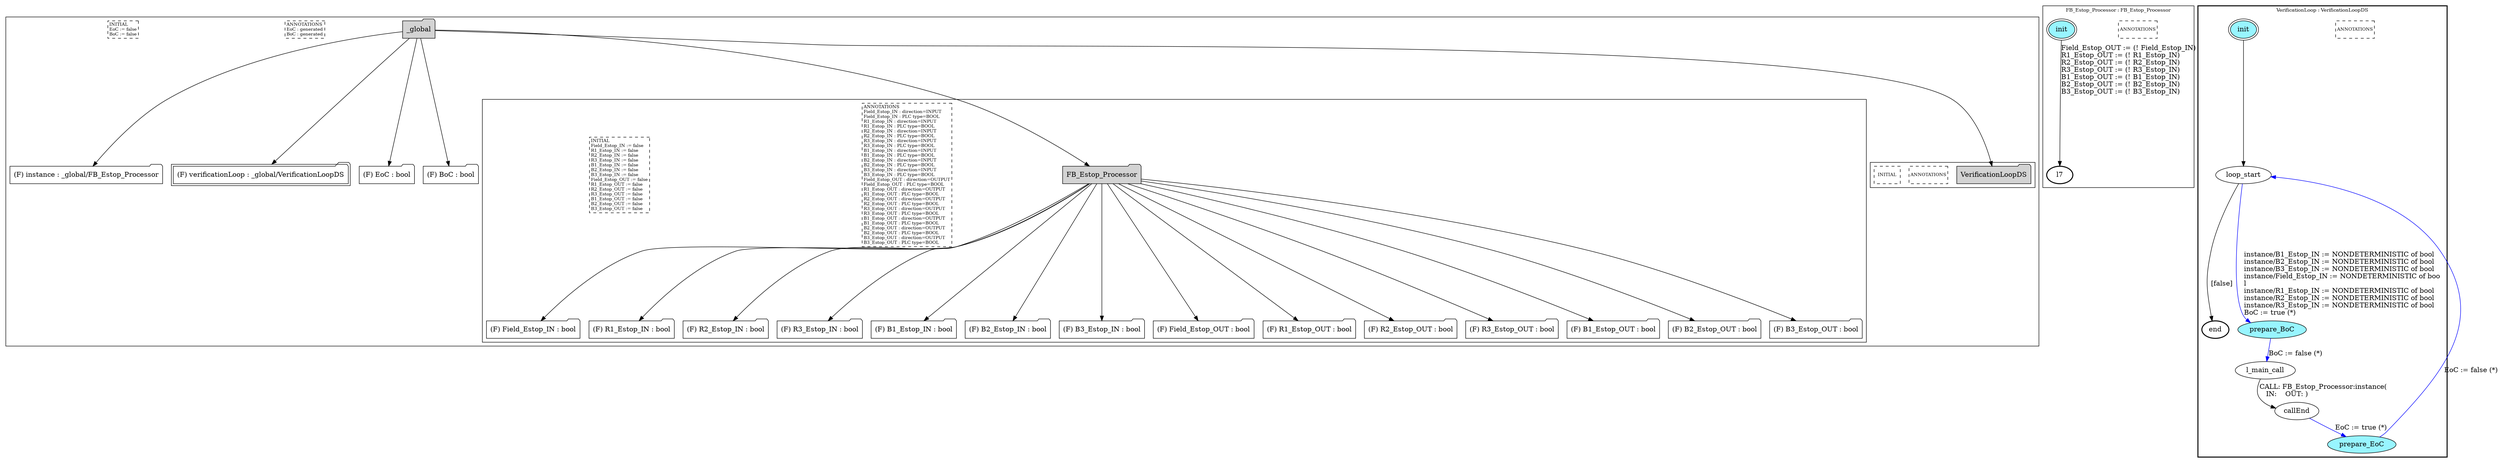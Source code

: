 digraph G {
	subgraph cluster__global363384509 {
		node [shape="folder", style="filled"];
		//label="_global";
		_global363384509 [label="_global"];
		_global363384509 -> instance1620216417;
		instance1620216417 [label = "(F) instance : _global/FB_Estop_Processor", fillcolor="white" ];
		_global363384509 -> verificationLoop1962189498;
		verificationLoop1962189498 [label = "(F) verificationLoop : _global/VerificationLoopDS", fillcolor="white" , peripheries=2];
		_global363384509 -> EoC649827042;
		EoC649827042 [label = "(F) EoC : bool", fillcolor="white" ];
		_global363384509 -> BoC962058379;
		BoC962058379 [label = "(F) BoC : bool", fillcolor="white" ];
		_global363384509 -> FB_Estop_Processor1064052579;
		subgraph cluster_FB_Estop_Processor1064052579 {
			node [shape="folder", style="filled"];
			//label="FB_Estop_Processor";
			FB_Estop_Processor1064052579 [label="FB_Estop_Processor"];
			FB_Estop_Processor1064052579 -> Field_Estop_IN2115555031;
			Field_Estop_IN2115555031 [label = "(F) Field_Estop_IN : bool", fillcolor="white" ];
			FB_Estop_Processor1064052579 -> R1_Estop_IN572225495;
			R1_Estop_IN572225495 [label = "(F) R1_Estop_IN : bool", fillcolor="white" ];
			FB_Estop_Processor1064052579 -> R2_Estop_IN2003188951;
			R2_Estop_IN2003188951 [label = "(F) R2_Estop_IN : bool", fillcolor="white" ];
			FB_Estop_Processor1064052579 -> R3_Estop_IN961178923;
			R3_Estop_IN961178923 [label = "(F) R3_Estop_IN : bool", fillcolor="white" ];
			FB_Estop_Processor1064052579 -> B1_Estop_IN1670053034;
			B1_Estop_IN1670053034 [label = "(F) B1_Estop_IN : bool", fillcolor="white" ];
			FB_Estop_Processor1064052579 -> B2_Estop_IN373197129;
			B2_Estop_IN373197129 [label = "(F) B2_Estop_IN : bool", fillcolor="white" ];
			FB_Estop_Processor1064052579 -> B3_Estop_IN1734263435;
			B3_Estop_IN1734263435 [label = "(F) B3_Estop_IN : bool", fillcolor="white" ];
			FB_Estop_Processor1064052579 -> Field_Estop_OUT469816326;
			Field_Estop_OUT469816326 [label = "(F) Field_Estop_OUT : bool", fillcolor="white" ];
			FB_Estop_Processor1064052579 -> R1_Estop_OUT472736752;
			R1_Estop_OUT472736752 [label = "(F) R1_Estop_OUT : bool", fillcolor="white" ];
			FB_Estop_Processor1064052579 -> R2_Estop_OUT1904600593;
			R2_Estop_OUT1904600593 [label = "(F) R2_Estop_OUT : bool", fillcolor="white" ];
			FB_Estop_Processor1064052579 -> R3_Estop_OUT1171097095;
			R3_Estop_OUT1171097095 [label = "(F) R3_Estop_OUT : bool", fillcolor="white" ];
			FB_Estop_Processor1064052579 -> B1_Estop_OUT26030311;
			B1_Estop_OUT26030311 [label = "(F) B1_Estop_OUT : bool", fillcolor="white" ];
			FB_Estop_Processor1064052579 -> B2_Estop_OUT1349536242;
			B2_Estop_OUT1349536242 [label = "(F) B2_Estop_OUT : bool", fillcolor="white" ];
			FB_Estop_Processor1064052579 -> B3_Estop_OUT800097023;
			B3_Estop_OUT800097023 [label = "(F) B3_Estop_OUT : bool", fillcolor="white" ];
			
			annotations_pseudonode_FB_Estop_Processor1064052579 [
				label="ANNOTATIONS\lField_Estop_IN : direction=INPUT\lField_Estop_IN : PLC type=BOOL\lR1_Estop_IN : direction=INPUT\lR1_Estop_IN : PLC type=BOOL\lR2_Estop_IN : direction=INPUT\lR2_Estop_IN : PLC type=BOOL\lR3_Estop_IN : direction=INPUT\lR3_Estop_IN : PLC type=BOOL\lB1_Estop_IN : direction=INPUT\lB1_Estop_IN : PLC type=BOOL\lB2_Estop_IN : direction=INPUT\lB2_Estop_IN : PLC type=BOOL\lB3_Estop_IN : direction=INPUT\lB3_Estop_IN : PLC type=BOOL\lField_Estop_OUT : direction=OUTPUT\lField_Estop_OUT : PLC type=BOOL\lR1_Estop_OUT : direction=OUTPUT\lR1_Estop_OUT : PLC type=BOOL\lR2_Estop_OUT : direction=OUTPUT\lR2_Estop_OUT : PLC type=BOOL\lR3_Estop_OUT : direction=OUTPUT\lR3_Estop_OUT : PLC type=BOOL\lB1_Estop_OUT : direction=OUTPUT\lB1_Estop_OUT : PLC type=BOOL\lB2_Estop_OUT : direction=OUTPUT\lB2_Estop_OUT : PLC type=BOOL\lB3_Estop_OUT : direction=OUTPUT\lB3_Estop_OUT : PLC type=BOOL\l",
				fontsize=9, margin="0.04,0.04", fillcolor="white", shape="rectangle", style="dashed"];
			initamt_pseudonode_FB_Estop_Processor1064052579 [
				label="INITIAL\lField_Estop_IN := false\lR1_Estop_IN := false\lR2_Estop_IN := false\lR3_Estop_IN := false\lB1_Estop_IN := false\lB2_Estop_IN := false\lB3_Estop_IN := false\lField_Estop_OUT := false\lR1_Estop_OUT := false\lR2_Estop_OUT := false\lR3_Estop_OUT := false\lB1_Estop_OUT := false\lB2_Estop_OUT := false\lB3_Estop_OUT := false\l",
				fontsize=9, margin="0.04,0.04", fillcolor="lightyellow", shape="rectangle", style="dashed"];
		}
		_global363384509 -> VerificationLoopDS1337659716;
		subgraph cluster_VerificationLoopDS1337659716 {
			node [shape="folder", style="filled"];
			//label="VerificationLoopDS";
			VerificationLoopDS1337659716 [label="VerificationLoopDS"];
			
			annotations_pseudonode_VerificationLoopDS1337659716 [
				label="ANNOTATIONS",
				fontsize=9, margin="0.04,0.04", fillcolor="white", shape="rectangle", style="dashed"];
			initamt_pseudonode_VerificationLoopDS1337659716 [
				label="INITIAL",
				fontsize=9, margin="0.04,0.04", fillcolor="lightyellow", shape="rectangle", style="dashed"];
		}
		
		annotations_pseudonode__global363384509 [
			label="ANNOTATIONS\lEoC : generated\lBoC : generated\l",
			fontsize=9, margin="0.04,0.04", fillcolor="white", shape="rectangle", style="dashed"];
		initamt_pseudonode__global363384509 [
			label="INITIAL\lEoC := false\lBoC := false\l",
			fontsize=9, margin="0.04,0.04", fillcolor="lightyellow", shape="rectangle", style="dashed"];
	}
	subgraph clusterFB_Estop_Processor {
		node [style="filled"];
		color="black";
		fontsize=10;
		ranksep=0.4;
		
		label="FB_Estop_Processor : FB_Estop_Processor";
		
		annotations_pseudonode_FB_Estop_Processor [
			label="ANNOTATIONS",
			fontsize=9, margin="0.04,0.04", fillcolor="white", shape="rectangle", style="dashed"];
		
		init_FB_Estop_Processor [label="init", color="black", fillcolor="cadetblue1", peripheries=2, shape="ellipse"];
		l7_FB_Estop_Processor [label="l7", color="black", fillcolor="white", style=bold, shape="ellipse"];
		init_FB_Estop_Processor -> l7_FB_Estop_Processor [color="black", label="Field_Estop_OUT := (! Field_Estop_IN)\lR1_Estop_OUT := (! R1_Estop_IN)\lR2_Estop_OUT := (! R2_Estop_IN)\lR3_Estop_OUT := (! R3_Estop_IN)\lB1_Estop_OUT := (! B1_Estop_IN)\lB2_Estop_OUT := (! B2_Estop_IN)\lB3_Estop_OUT := (! B3_Estop_IN)\l"];
	}
	subgraph clusterVerificationLoop {
		node [style="filled"];
		style=bold;
		color="black";
		fontsize=10;
		ranksep=0.4;
		
		label="VerificationLoop : VerificationLoopDS";
		
		annotations_pseudonode_VerificationLoop [
			label="ANNOTATIONS",
			fontsize=9, margin="0.04,0.04", fillcolor="white", shape="rectangle", style="dashed"];
		
		init_VerificationLoop [label="init", color="black", fillcolor="cadetblue1", peripheries=2, shape="ellipse"];
		end_VerificationLoop [label="end", color="black", fillcolor="cadetblue1", style=bold, shape="ellipse"];
		loop_start_VerificationLoop [label="loop_start", color="black", fillcolor="white", shape="ellipse"];
		prepare_BoC_VerificationLoop [label="prepare_BoC", color="black", fillcolor="cadetblue1", shape="ellipse"];
		l_main_call_VerificationLoop [label="l_main_call", color="black", fillcolor="white", shape="ellipse"];
		callEnd_VerificationLoop [label="callEnd", color="black", fillcolor="white", shape="ellipse"];
		prepare_EoC_VerificationLoop [label="prepare_EoC", color="black", fillcolor="cadetblue1", shape="ellipse"];
		init_VerificationLoop -> loop_start_VerificationLoop [color="black", label=""];
		loop_start_VerificationLoop -> prepare_BoC_VerificationLoop [color="blue", label="instance/B1_Estop_IN := NONDETERMINISTIC of bool\linstance/B2_Estop_IN := NONDETERMINISTIC of bool\linstance/B3_Estop_IN := NONDETERMINISTIC of bool\linstance/Field_Estop_IN := NONDETERMINISTIC of boo\ll\linstance/R1_Estop_IN := NONDETERMINISTIC of bool\linstance/R2_Estop_IN := NONDETERMINISTIC of bool\linstance/R3_Estop_IN := NONDETERMINISTIC of bool\lBoC := true (*)\l"];
		prepare_BoC_VerificationLoop -> l_main_call_VerificationLoop [color="blue", label="BoC := false (*)"];
		l_main_call_VerificationLoop -> callEnd_VerificationLoop [color="black", label="CALL: FB_Estop_Processor:instance(\l   IN:    OUT: )\l"];
		callEnd_VerificationLoop -> prepare_EoC_VerificationLoop [color="blue", label="EoC := true (*)"];
		prepare_EoC_VerificationLoop -> loop_start_VerificationLoop [color="blue", label="EoC := false (*)"];
		loop_start_VerificationLoop -> end_VerificationLoop [color="black", label="[false]"];
	}
}

